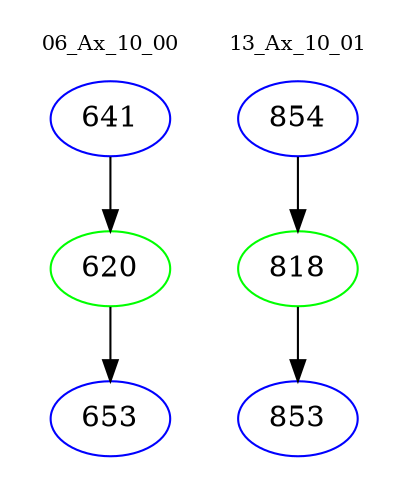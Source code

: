 digraph{
subgraph cluster_0 {
color = white
label = "06_Ax_10_00";
fontsize=10;
T0_641 [label="641", color="blue"]
T0_641 -> T0_620 [color="black"]
T0_620 [label="620", color="green"]
T0_620 -> T0_653 [color="black"]
T0_653 [label="653", color="blue"]
}
subgraph cluster_1 {
color = white
label = "13_Ax_10_01";
fontsize=10;
T1_854 [label="854", color="blue"]
T1_854 -> T1_818 [color="black"]
T1_818 [label="818", color="green"]
T1_818 -> T1_853 [color="black"]
T1_853 [label="853", color="blue"]
}
}
